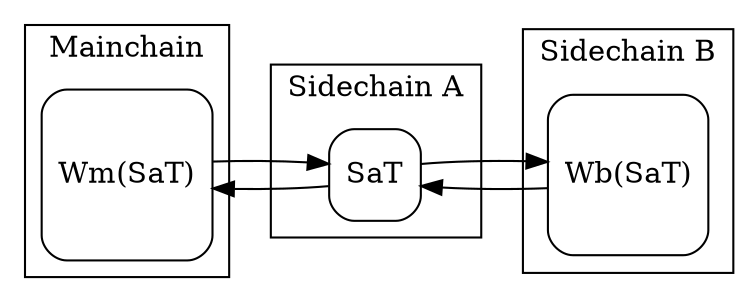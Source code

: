 digraph {
  node [shape=square style=rounded]
  rankdir=LR

  subgraph cluster_mainchain {
    label="Mainchain"

    wm_sat [label = "Wm(SaT)"]

  }

  subgraph cluster_sidechain_a {
    label="Sidechain A"
    sat [label = "SaT"]
  }

  subgraph cluster_sidechain_b {
    label="Sidechain B"
    wb_sat [label = "Wb(SaT)"]
  }

  wm_sat -> sat -> wb_sat
  wb_sat -> sat -> wm_sat
}
